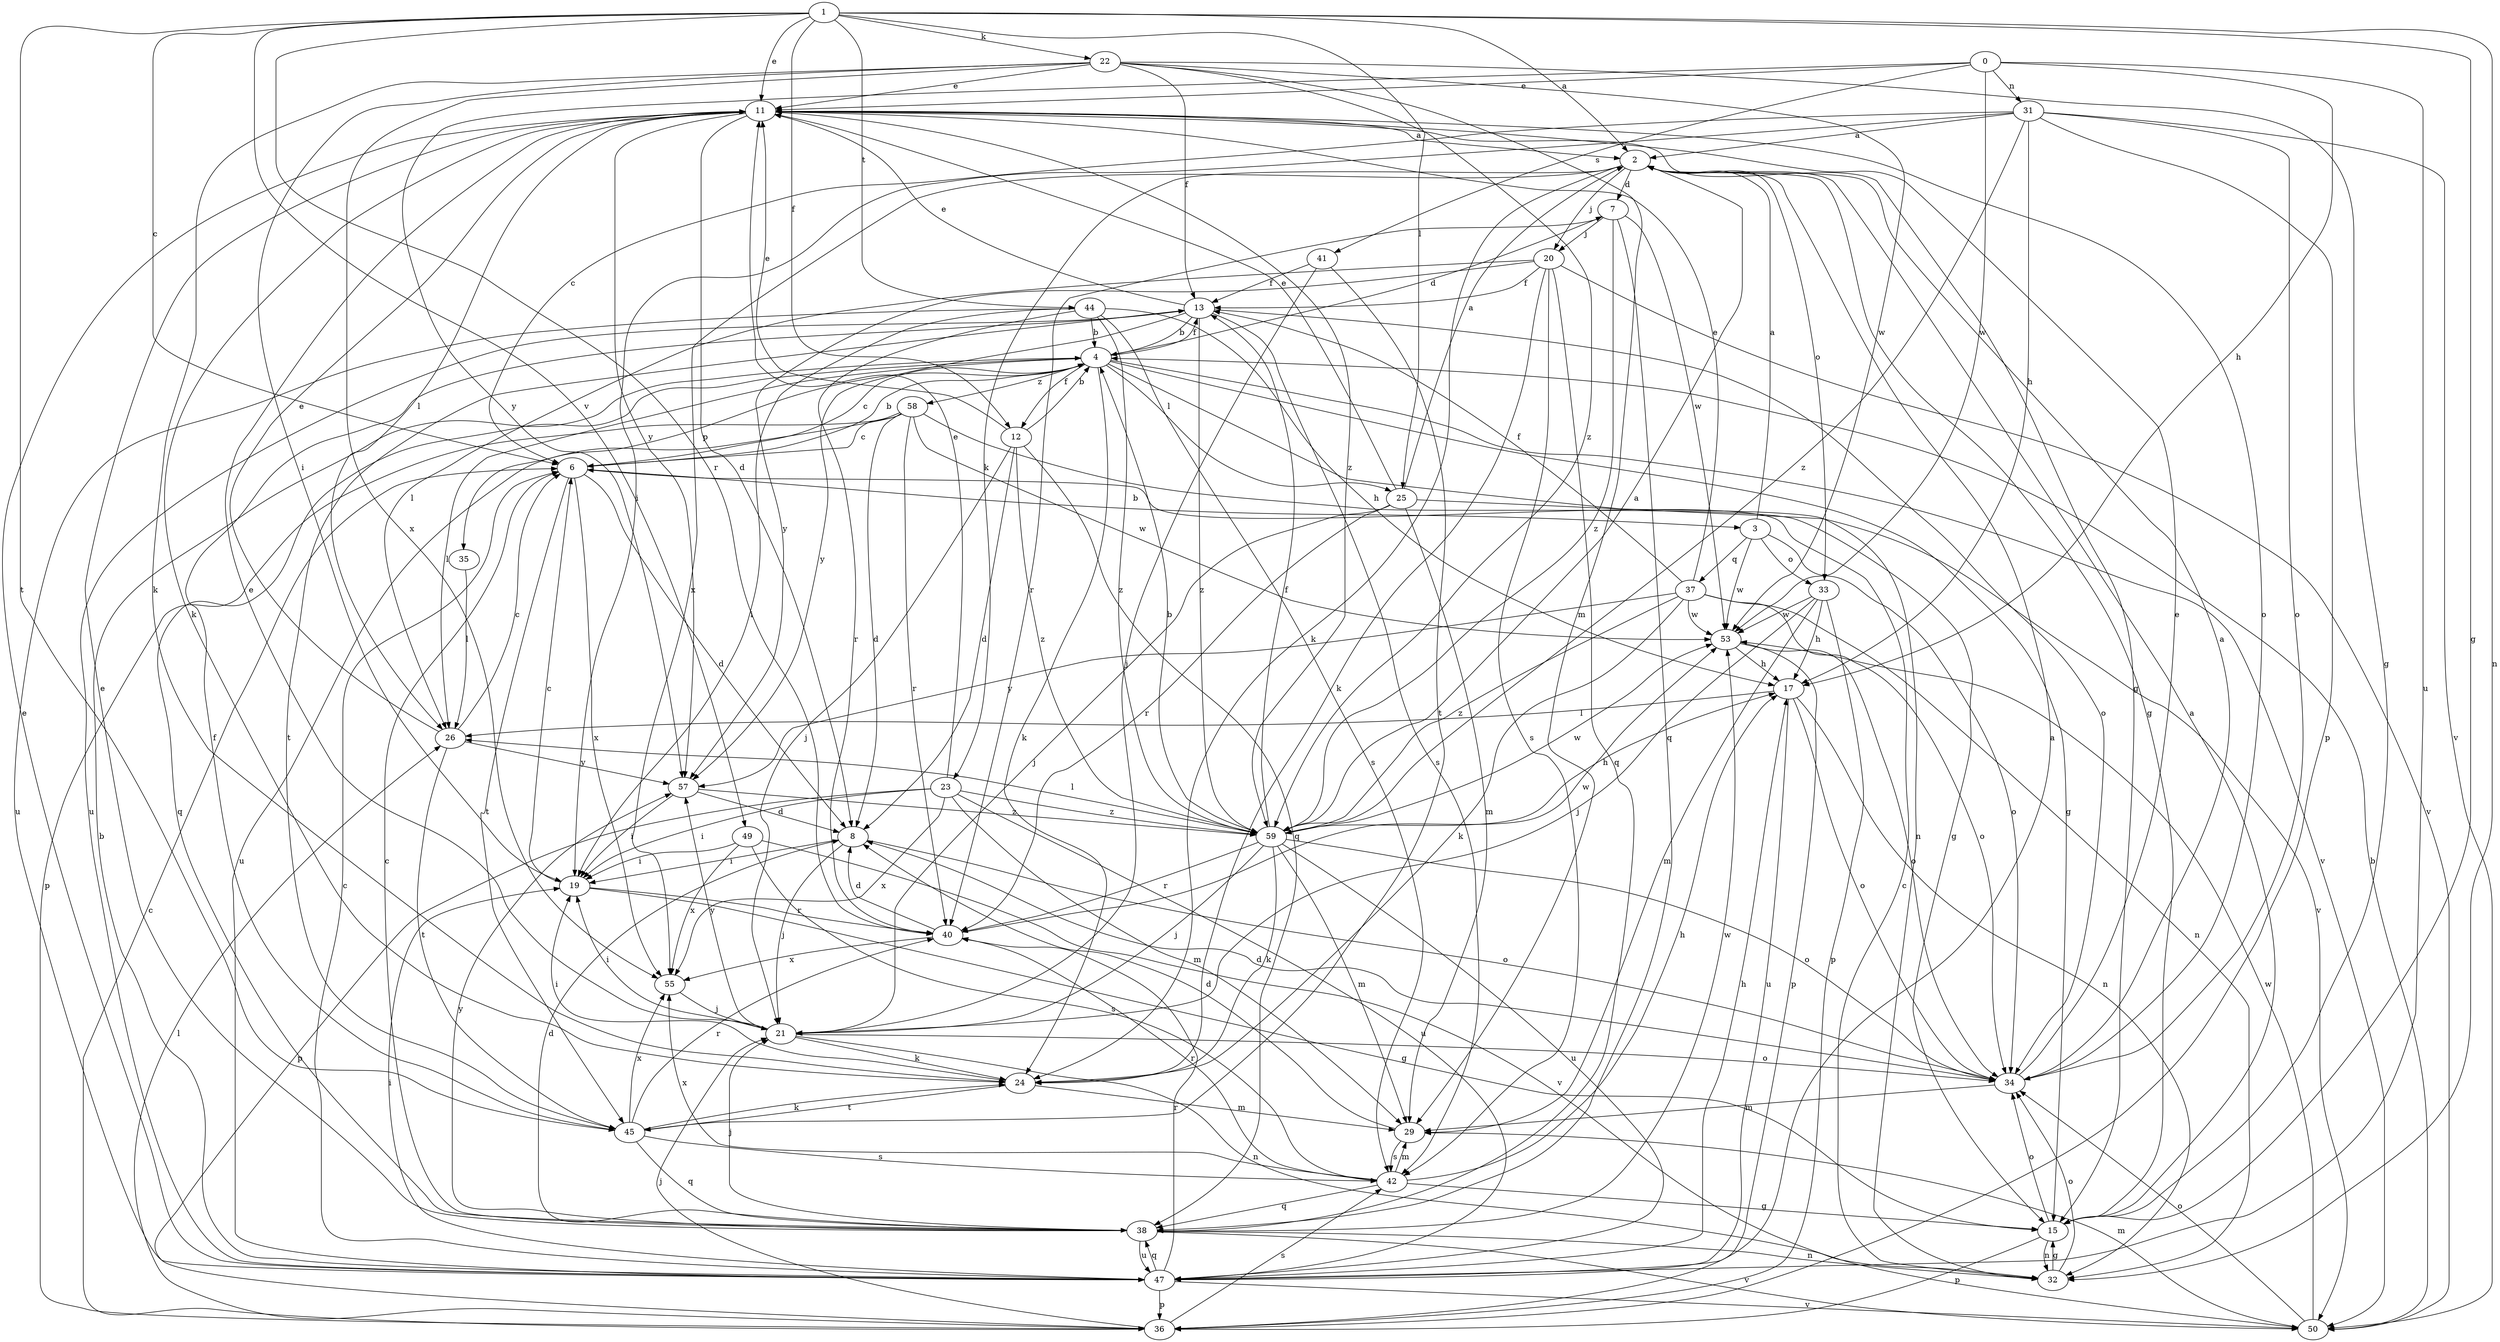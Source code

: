 strict digraph  {
0;
1;
2;
3;
4;
6;
7;
8;
11;
12;
13;
15;
17;
19;
20;
21;
22;
23;
24;
25;
26;
29;
31;
32;
33;
34;
35;
36;
37;
38;
40;
41;
42;
44;
45;
47;
49;
50;
53;
55;
57;
58;
59;
0 -> 11  [label=e];
0 -> 17  [label=h];
0 -> 31  [label=n];
0 -> 41  [label=s];
0 -> 47  [label=u];
0 -> 53  [label=w];
0 -> 57  [label=y];
1 -> 2  [label=a];
1 -> 6  [label=c];
1 -> 11  [label=e];
1 -> 12  [label=f];
1 -> 15  [label=g];
1 -> 22  [label=k];
1 -> 25  [label=l];
1 -> 32  [label=n];
1 -> 40  [label=r];
1 -> 44  [label=t];
1 -> 45  [label=t];
1 -> 49  [label=v];
2 -> 7  [label=d];
2 -> 15  [label=g];
2 -> 20  [label=j];
2 -> 23  [label=k];
2 -> 24  [label=k];
2 -> 33  [label=o];
2 -> 55  [label=x];
3 -> 2  [label=a];
3 -> 33  [label=o];
3 -> 34  [label=o];
3 -> 37  [label=q];
3 -> 53  [label=w];
4 -> 6  [label=c];
4 -> 7  [label=d];
4 -> 12  [label=f];
4 -> 13  [label=f];
4 -> 15  [label=g];
4 -> 24  [label=k];
4 -> 25  [label=l];
4 -> 26  [label=l];
4 -> 32  [label=n];
4 -> 35  [label=p];
4 -> 38  [label=q];
4 -> 50  [label=v];
4 -> 58  [label=z];
6 -> 3  [label=b];
6 -> 4  [label=b];
6 -> 8  [label=d];
6 -> 45  [label=t];
6 -> 55  [label=x];
7 -> 20  [label=j];
7 -> 38  [label=q];
7 -> 40  [label=r];
7 -> 53  [label=w];
7 -> 59  [label=z];
8 -> 19  [label=i];
8 -> 21  [label=j];
8 -> 34  [label=o];
11 -> 2  [label=a];
11 -> 8  [label=d];
11 -> 15  [label=g];
11 -> 24  [label=k];
11 -> 26  [label=l];
11 -> 34  [label=o];
11 -> 57  [label=y];
11 -> 59  [label=z];
12 -> 4  [label=b];
12 -> 8  [label=d];
12 -> 11  [label=e];
12 -> 21  [label=j];
12 -> 38  [label=q];
12 -> 59  [label=z];
13 -> 4  [label=b];
13 -> 11  [label=e];
13 -> 34  [label=o];
13 -> 42  [label=s];
13 -> 45  [label=t];
13 -> 47  [label=u];
13 -> 57  [label=y];
13 -> 59  [label=z];
15 -> 2  [label=a];
15 -> 32  [label=n];
15 -> 34  [label=o];
15 -> 36  [label=p];
17 -> 26  [label=l];
17 -> 32  [label=n];
17 -> 34  [label=o];
17 -> 47  [label=u];
19 -> 6  [label=c];
19 -> 15  [label=g];
19 -> 40  [label=r];
20 -> 13  [label=f];
20 -> 24  [label=k];
20 -> 26  [label=l];
20 -> 38  [label=q];
20 -> 42  [label=s];
20 -> 50  [label=v];
20 -> 57  [label=y];
21 -> 11  [label=e];
21 -> 19  [label=i];
21 -> 24  [label=k];
21 -> 32  [label=n];
21 -> 34  [label=o];
21 -> 57  [label=y];
22 -> 11  [label=e];
22 -> 13  [label=f];
22 -> 15  [label=g];
22 -> 19  [label=i];
22 -> 24  [label=k];
22 -> 29  [label=m];
22 -> 53  [label=w];
22 -> 55  [label=x];
22 -> 59  [label=z];
23 -> 11  [label=e];
23 -> 19  [label=i];
23 -> 29  [label=m];
23 -> 36  [label=p];
23 -> 47  [label=u];
23 -> 55  [label=x];
23 -> 59  [label=z];
24 -> 19  [label=i];
24 -> 29  [label=m];
24 -> 45  [label=t];
25 -> 2  [label=a];
25 -> 11  [label=e];
25 -> 21  [label=j];
25 -> 29  [label=m];
25 -> 40  [label=r];
25 -> 50  [label=v];
26 -> 6  [label=c];
26 -> 11  [label=e];
26 -> 45  [label=t];
26 -> 57  [label=y];
29 -> 8  [label=d];
29 -> 42  [label=s];
31 -> 2  [label=a];
31 -> 6  [label=c];
31 -> 17  [label=h];
31 -> 19  [label=i];
31 -> 34  [label=o];
31 -> 36  [label=p];
31 -> 50  [label=v];
31 -> 59  [label=z];
32 -> 6  [label=c];
32 -> 15  [label=g];
32 -> 34  [label=o];
33 -> 17  [label=h];
33 -> 21  [label=j];
33 -> 29  [label=m];
33 -> 36  [label=p];
33 -> 53  [label=w];
34 -> 2  [label=a];
34 -> 8  [label=d];
34 -> 11  [label=e];
34 -> 29  [label=m];
35 -> 26  [label=l];
36 -> 6  [label=c];
36 -> 21  [label=j];
36 -> 26  [label=l];
36 -> 42  [label=s];
37 -> 11  [label=e];
37 -> 13  [label=f];
37 -> 24  [label=k];
37 -> 32  [label=n];
37 -> 34  [label=o];
37 -> 53  [label=w];
37 -> 57  [label=y];
37 -> 59  [label=z];
38 -> 6  [label=c];
38 -> 8  [label=d];
38 -> 11  [label=e];
38 -> 21  [label=j];
38 -> 32  [label=n];
38 -> 47  [label=u];
38 -> 50  [label=v];
38 -> 53  [label=w];
38 -> 57  [label=y];
40 -> 8  [label=d];
40 -> 53  [label=w];
40 -> 55  [label=x];
41 -> 13  [label=f];
41 -> 21  [label=j];
41 -> 45  [label=t];
42 -> 15  [label=g];
42 -> 17  [label=h];
42 -> 29  [label=m];
42 -> 38  [label=q];
42 -> 40  [label=r];
42 -> 55  [label=x];
44 -> 4  [label=b];
44 -> 17  [label=h];
44 -> 19  [label=i];
44 -> 40  [label=r];
44 -> 42  [label=s];
44 -> 47  [label=u];
44 -> 59  [label=z];
45 -> 13  [label=f];
45 -> 24  [label=k];
45 -> 38  [label=q];
45 -> 40  [label=r];
45 -> 42  [label=s];
45 -> 55  [label=x];
47 -> 2  [label=a];
47 -> 4  [label=b];
47 -> 6  [label=c];
47 -> 11  [label=e];
47 -> 17  [label=h];
47 -> 19  [label=i];
47 -> 36  [label=p];
47 -> 38  [label=q];
47 -> 40  [label=r];
47 -> 50  [label=v];
49 -> 19  [label=i];
49 -> 42  [label=s];
49 -> 50  [label=v];
49 -> 55  [label=x];
50 -> 4  [label=b];
50 -> 29  [label=m];
50 -> 34  [label=o];
50 -> 53  [label=w];
53 -> 17  [label=h];
53 -> 34  [label=o];
53 -> 36  [label=p];
55 -> 21  [label=j];
57 -> 8  [label=d];
57 -> 19  [label=i];
57 -> 59  [label=z];
58 -> 6  [label=c];
58 -> 8  [label=d];
58 -> 15  [label=g];
58 -> 36  [label=p];
58 -> 40  [label=r];
58 -> 47  [label=u];
58 -> 53  [label=w];
59 -> 2  [label=a];
59 -> 4  [label=b];
59 -> 13  [label=f];
59 -> 17  [label=h];
59 -> 21  [label=j];
59 -> 24  [label=k];
59 -> 26  [label=l];
59 -> 29  [label=m];
59 -> 34  [label=o];
59 -> 40  [label=r];
59 -> 47  [label=u];
59 -> 53  [label=w];
}
